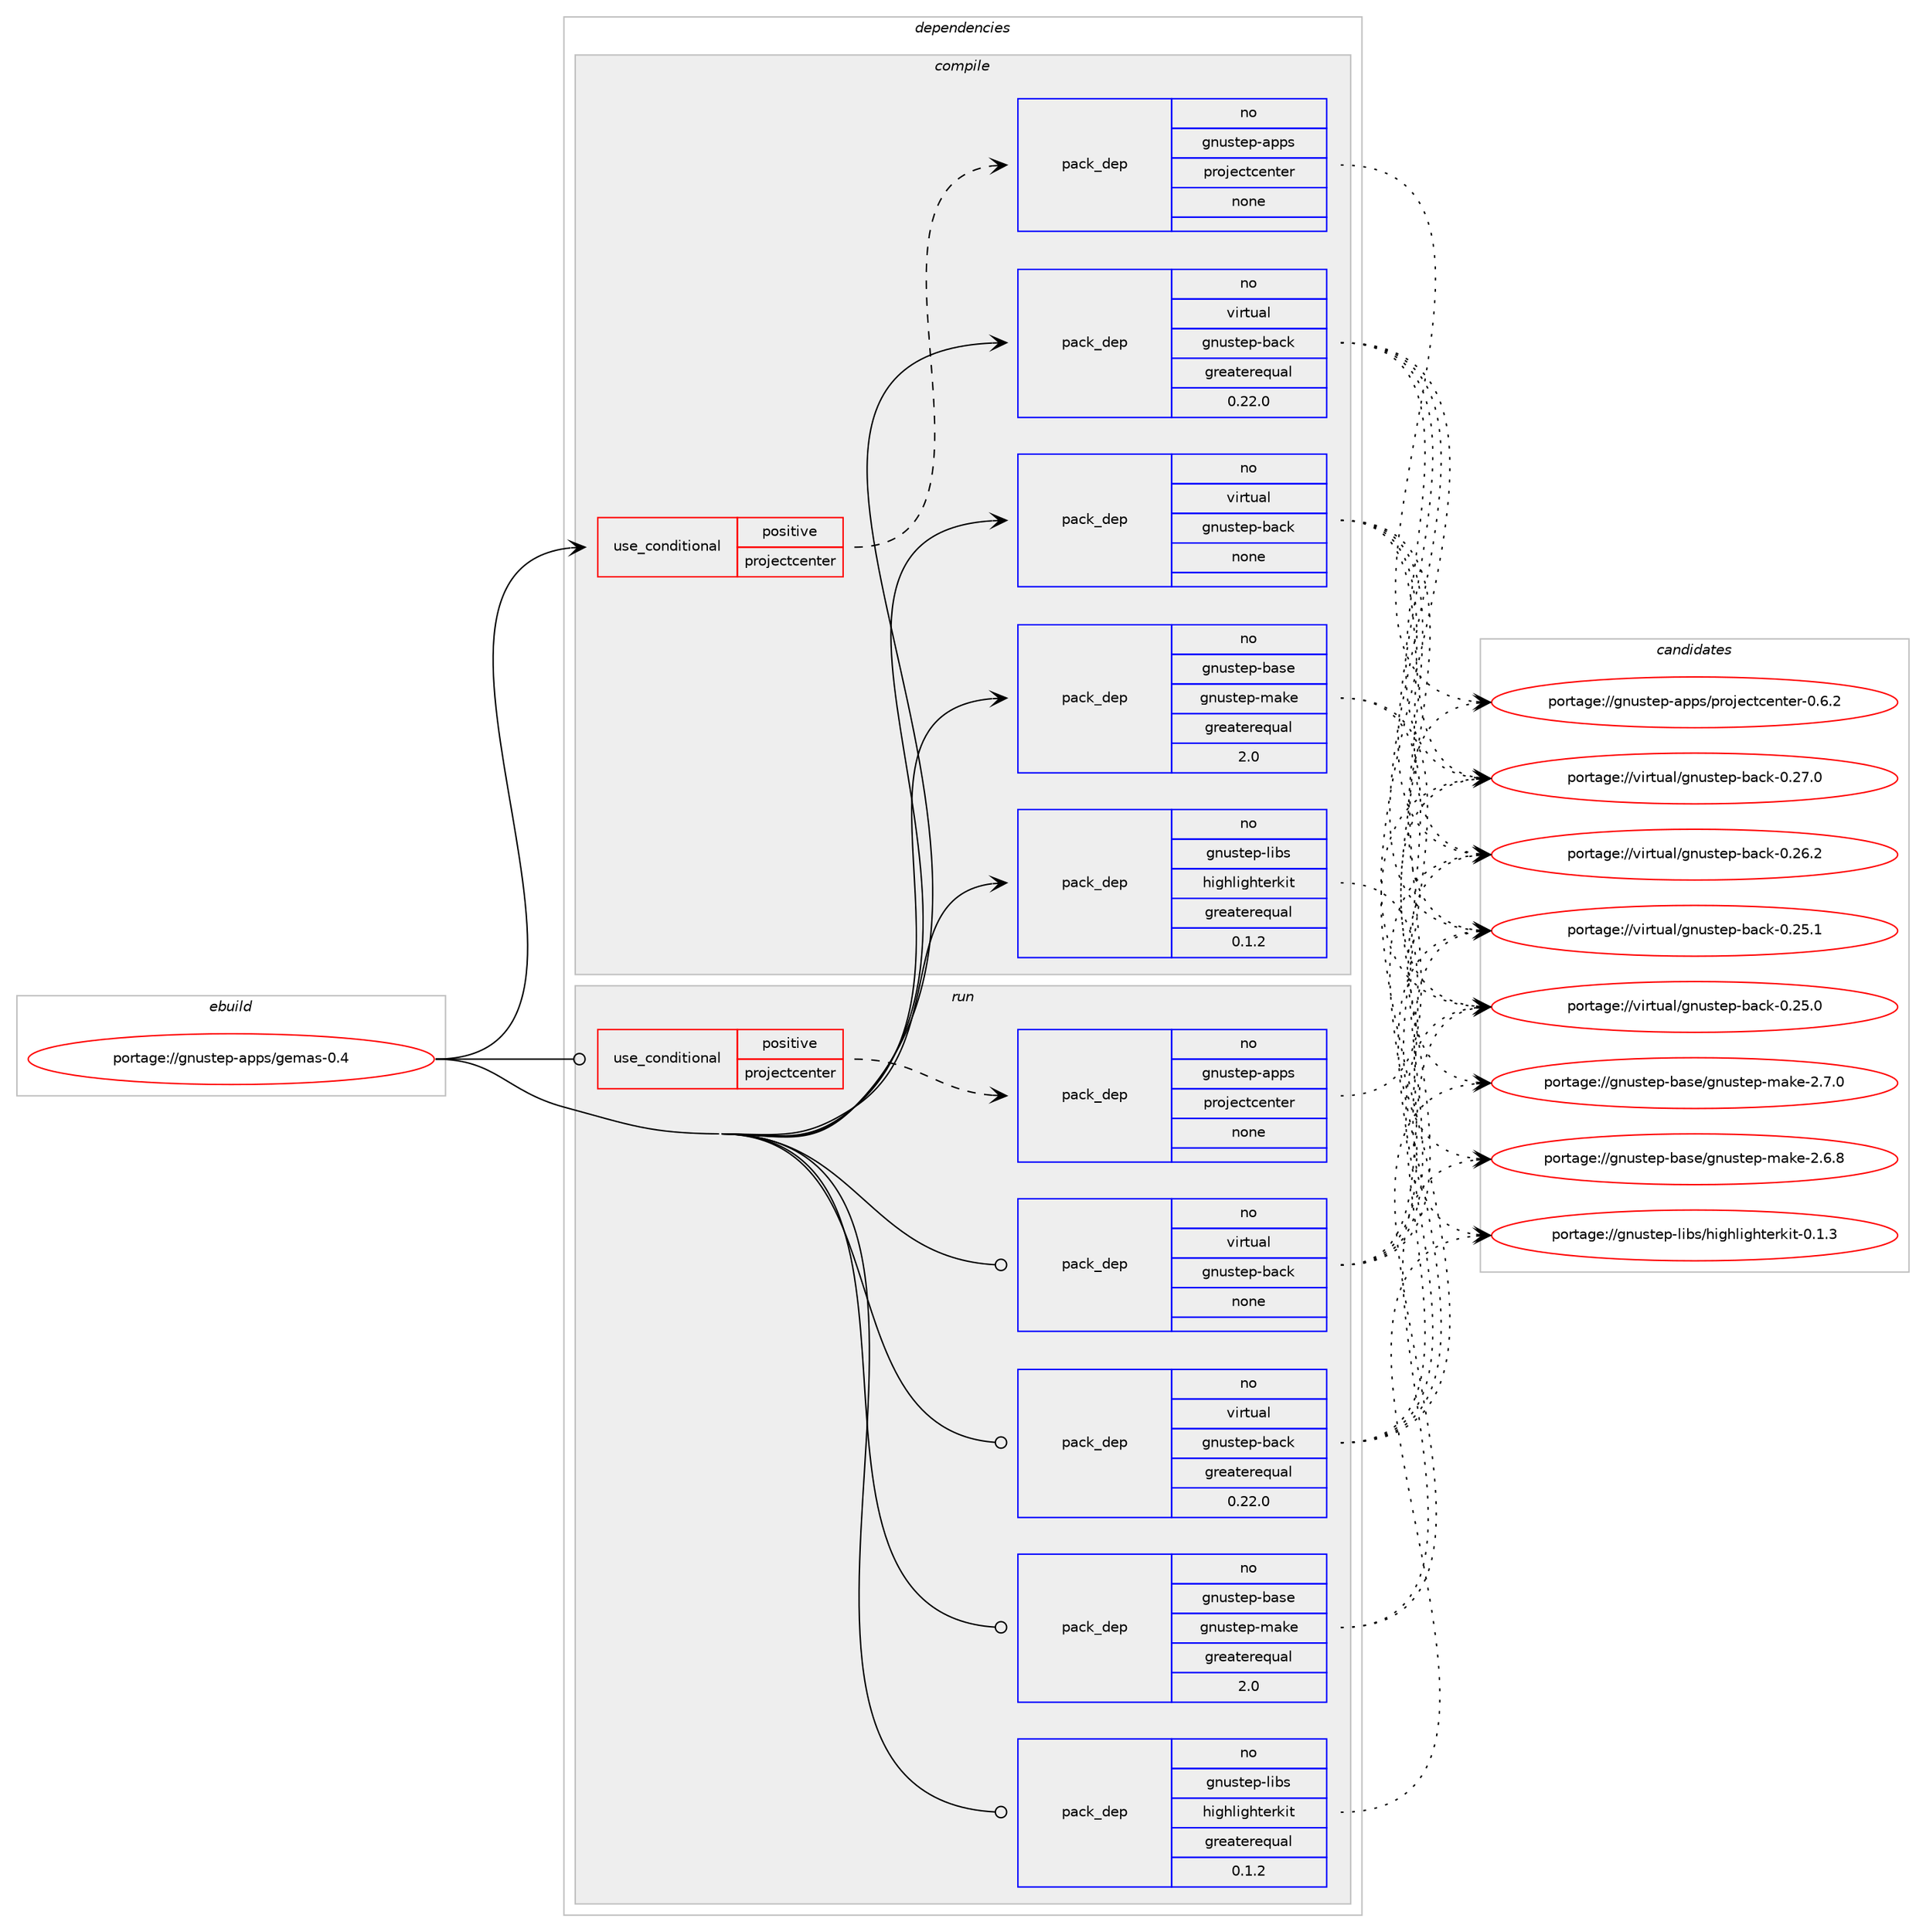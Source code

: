 digraph prolog {

# *************
# Graph options
# *************

newrank=true;
concentrate=true;
compound=true;
graph [rankdir=LR,fontname=Helvetica,fontsize=10,ranksep=1.5];#, ranksep=2.5, nodesep=0.2];
edge  [arrowhead=vee];
node  [fontname=Helvetica,fontsize=10];

# **********
# The ebuild
# **********

subgraph cluster_leftcol {
color=gray;
label=<<i>ebuild</i>>;
id [label="portage://gnustep-apps/gemas-0.4", color=red, width=4, href="../gnustep-apps/gemas-0.4.svg"];
}

# ****************
# The dependencies
# ****************

subgraph cluster_midcol {
color=gray;
label=<<i>dependencies</i>>;
subgraph cluster_compile {
fillcolor="#eeeeee";
style=filled;
label=<<i>compile</i>>;
subgraph cond57469 {
dependency273220 [label=<<TABLE BORDER="0" CELLBORDER="1" CELLSPACING="0" CELLPADDING="4"><TR><TD ROWSPAN="3" CELLPADDING="10">use_conditional</TD></TR><TR><TD>positive</TD></TR><TR><TD>projectcenter</TD></TR></TABLE>>, shape=none, color=red];
subgraph pack211460 {
dependency273221 [label=<<TABLE BORDER="0" CELLBORDER="1" CELLSPACING="0" CELLPADDING="4" WIDTH="220"><TR><TD ROWSPAN="6" CELLPADDING="30">pack_dep</TD></TR><TR><TD WIDTH="110">no</TD></TR><TR><TD>gnustep-apps</TD></TR><TR><TD>projectcenter</TD></TR><TR><TD>none</TD></TR><TR><TD></TD></TR></TABLE>>, shape=none, color=blue];
}
dependency273220:e -> dependency273221:w [weight=20,style="dashed",arrowhead="vee"];
}
id:e -> dependency273220:w [weight=20,style="solid",arrowhead="vee"];
subgraph pack211461 {
dependency273222 [label=<<TABLE BORDER="0" CELLBORDER="1" CELLSPACING="0" CELLPADDING="4" WIDTH="220"><TR><TD ROWSPAN="6" CELLPADDING="30">pack_dep</TD></TR><TR><TD WIDTH="110">no</TD></TR><TR><TD>gnustep-base</TD></TR><TR><TD>gnustep-make</TD></TR><TR><TD>greaterequal</TD></TR><TR><TD>2.0</TD></TR></TABLE>>, shape=none, color=blue];
}
id:e -> dependency273222:w [weight=20,style="solid",arrowhead="vee"];
subgraph pack211462 {
dependency273223 [label=<<TABLE BORDER="0" CELLBORDER="1" CELLSPACING="0" CELLPADDING="4" WIDTH="220"><TR><TD ROWSPAN="6" CELLPADDING="30">pack_dep</TD></TR><TR><TD WIDTH="110">no</TD></TR><TR><TD>gnustep-libs</TD></TR><TR><TD>highlighterkit</TD></TR><TR><TD>greaterequal</TD></TR><TR><TD>0.1.2</TD></TR></TABLE>>, shape=none, color=blue];
}
id:e -> dependency273223:w [weight=20,style="solid",arrowhead="vee"];
subgraph pack211463 {
dependency273224 [label=<<TABLE BORDER="0" CELLBORDER="1" CELLSPACING="0" CELLPADDING="4" WIDTH="220"><TR><TD ROWSPAN="6" CELLPADDING="30">pack_dep</TD></TR><TR><TD WIDTH="110">no</TD></TR><TR><TD>virtual</TD></TR><TR><TD>gnustep-back</TD></TR><TR><TD>greaterequal</TD></TR><TR><TD>0.22.0</TD></TR></TABLE>>, shape=none, color=blue];
}
id:e -> dependency273224:w [weight=20,style="solid",arrowhead="vee"];
subgraph pack211464 {
dependency273225 [label=<<TABLE BORDER="0" CELLBORDER="1" CELLSPACING="0" CELLPADDING="4" WIDTH="220"><TR><TD ROWSPAN="6" CELLPADDING="30">pack_dep</TD></TR><TR><TD WIDTH="110">no</TD></TR><TR><TD>virtual</TD></TR><TR><TD>gnustep-back</TD></TR><TR><TD>none</TD></TR><TR><TD></TD></TR></TABLE>>, shape=none, color=blue];
}
id:e -> dependency273225:w [weight=20,style="solid",arrowhead="vee"];
}
subgraph cluster_compileandrun {
fillcolor="#eeeeee";
style=filled;
label=<<i>compile and run</i>>;
}
subgraph cluster_run {
fillcolor="#eeeeee";
style=filled;
label=<<i>run</i>>;
subgraph cond57470 {
dependency273226 [label=<<TABLE BORDER="0" CELLBORDER="1" CELLSPACING="0" CELLPADDING="4"><TR><TD ROWSPAN="3" CELLPADDING="10">use_conditional</TD></TR><TR><TD>positive</TD></TR><TR><TD>projectcenter</TD></TR></TABLE>>, shape=none, color=red];
subgraph pack211465 {
dependency273227 [label=<<TABLE BORDER="0" CELLBORDER="1" CELLSPACING="0" CELLPADDING="4" WIDTH="220"><TR><TD ROWSPAN="6" CELLPADDING="30">pack_dep</TD></TR><TR><TD WIDTH="110">no</TD></TR><TR><TD>gnustep-apps</TD></TR><TR><TD>projectcenter</TD></TR><TR><TD>none</TD></TR><TR><TD></TD></TR></TABLE>>, shape=none, color=blue];
}
dependency273226:e -> dependency273227:w [weight=20,style="dashed",arrowhead="vee"];
}
id:e -> dependency273226:w [weight=20,style="solid",arrowhead="odot"];
subgraph pack211466 {
dependency273228 [label=<<TABLE BORDER="0" CELLBORDER="1" CELLSPACING="0" CELLPADDING="4" WIDTH="220"><TR><TD ROWSPAN="6" CELLPADDING="30">pack_dep</TD></TR><TR><TD WIDTH="110">no</TD></TR><TR><TD>gnustep-base</TD></TR><TR><TD>gnustep-make</TD></TR><TR><TD>greaterequal</TD></TR><TR><TD>2.0</TD></TR></TABLE>>, shape=none, color=blue];
}
id:e -> dependency273228:w [weight=20,style="solid",arrowhead="odot"];
subgraph pack211467 {
dependency273229 [label=<<TABLE BORDER="0" CELLBORDER="1" CELLSPACING="0" CELLPADDING="4" WIDTH="220"><TR><TD ROWSPAN="6" CELLPADDING="30">pack_dep</TD></TR><TR><TD WIDTH="110">no</TD></TR><TR><TD>gnustep-libs</TD></TR><TR><TD>highlighterkit</TD></TR><TR><TD>greaterequal</TD></TR><TR><TD>0.1.2</TD></TR></TABLE>>, shape=none, color=blue];
}
id:e -> dependency273229:w [weight=20,style="solid",arrowhead="odot"];
subgraph pack211468 {
dependency273230 [label=<<TABLE BORDER="0" CELLBORDER="1" CELLSPACING="0" CELLPADDING="4" WIDTH="220"><TR><TD ROWSPAN="6" CELLPADDING="30">pack_dep</TD></TR><TR><TD WIDTH="110">no</TD></TR><TR><TD>virtual</TD></TR><TR><TD>gnustep-back</TD></TR><TR><TD>greaterequal</TD></TR><TR><TD>0.22.0</TD></TR></TABLE>>, shape=none, color=blue];
}
id:e -> dependency273230:w [weight=20,style="solid",arrowhead="odot"];
subgraph pack211469 {
dependency273231 [label=<<TABLE BORDER="0" CELLBORDER="1" CELLSPACING="0" CELLPADDING="4" WIDTH="220"><TR><TD ROWSPAN="6" CELLPADDING="30">pack_dep</TD></TR><TR><TD WIDTH="110">no</TD></TR><TR><TD>virtual</TD></TR><TR><TD>gnustep-back</TD></TR><TR><TD>none</TD></TR><TR><TD></TD></TR></TABLE>>, shape=none, color=blue];
}
id:e -> dependency273231:w [weight=20,style="solid",arrowhead="odot"];
}
}

# **************
# The candidates
# **************

subgraph cluster_choices {
rank=same;
color=gray;
label=<<i>candidates</i>>;

subgraph choice211460 {
color=black;
nodesep=1;
choice1031101171151161011124597112112115471121141111061019911699101110116101114454846544650 [label="portage://gnustep-apps/projectcenter-0.6.2", color=red, width=4,href="../gnustep-apps/projectcenter-0.6.2.svg"];
dependency273221:e -> choice1031101171151161011124597112112115471121141111061019911699101110116101114454846544650:w [style=dotted,weight="100"];
}
subgraph choice211461 {
color=black;
nodesep=1;
choice103110117115116101112459897115101471031101171151161011124510997107101455046554648 [label="portage://gnustep-base/gnustep-make-2.7.0", color=red, width=4,href="../gnustep-base/gnustep-make-2.7.0.svg"];
choice103110117115116101112459897115101471031101171151161011124510997107101455046544656 [label="portage://gnustep-base/gnustep-make-2.6.8", color=red, width=4,href="../gnustep-base/gnustep-make-2.6.8.svg"];
dependency273222:e -> choice103110117115116101112459897115101471031101171151161011124510997107101455046554648:w [style=dotted,weight="100"];
dependency273222:e -> choice103110117115116101112459897115101471031101171151161011124510997107101455046544656:w [style=dotted,weight="100"];
}
subgraph choice211462 {
color=black;
nodesep=1;
choice103110117115116101112451081059811547104105103104108105103104116101114107105116454846494651 [label="portage://gnustep-libs/highlighterkit-0.1.3", color=red, width=4,href="../gnustep-libs/highlighterkit-0.1.3.svg"];
dependency273223:e -> choice103110117115116101112451081059811547104105103104108105103104116101114107105116454846494651:w [style=dotted,weight="100"];
}
subgraph choice211463 {
color=black;
nodesep=1;
choice11810511411611797108471031101171151161011124598979910745484650554648 [label="portage://virtual/gnustep-back-0.27.0", color=red, width=4,href="../virtual/gnustep-back-0.27.0.svg"];
choice11810511411611797108471031101171151161011124598979910745484650544650 [label="portage://virtual/gnustep-back-0.26.2", color=red, width=4,href="../virtual/gnustep-back-0.26.2.svg"];
choice11810511411611797108471031101171151161011124598979910745484650534649 [label="portage://virtual/gnustep-back-0.25.1", color=red, width=4,href="../virtual/gnustep-back-0.25.1.svg"];
choice11810511411611797108471031101171151161011124598979910745484650534648 [label="portage://virtual/gnustep-back-0.25.0", color=red, width=4,href="../virtual/gnustep-back-0.25.0.svg"];
dependency273224:e -> choice11810511411611797108471031101171151161011124598979910745484650554648:w [style=dotted,weight="100"];
dependency273224:e -> choice11810511411611797108471031101171151161011124598979910745484650544650:w [style=dotted,weight="100"];
dependency273224:e -> choice11810511411611797108471031101171151161011124598979910745484650534649:w [style=dotted,weight="100"];
dependency273224:e -> choice11810511411611797108471031101171151161011124598979910745484650534648:w [style=dotted,weight="100"];
}
subgraph choice211464 {
color=black;
nodesep=1;
choice11810511411611797108471031101171151161011124598979910745484650554648 [label="portage://virtual/gnustep-back-0.27.0", color=red, width=4,href="../virtual/gnustep-back-0.27.0.svg"];
choice11810511411611797108471031101171151161011124598979910745484650544650 [label="portage://virtual/gnustep-back-0.26.2", color=red, width=4,href="../virtual/gnustep-back-0.26.2.svg"];
choice11810511411611797108471031101171151161011124598979910745484650534649 [label="portage://virtual/gnustep-back-0.25.1", color=red, width=4,href="../virtual/gnustep-back-0.25.1.svg"];
choice11810511411611797108471031101171151161011124598979910745484650534648 [label="portage://virtual/gnustep-back-0.25.0", color=red, width=4,href="../virtual/gnustep-back-0.25.0.svg"];
dependency273225:e -> choice11810511411611797108471031101171151161011124598979910745484650554648:w [style=dotted,weight="100"];
dependency273225:e -> choice11810511411611797108471031101171151161011124598979910745484650544650:w [style=dotted,weight="100"];
dependency273225:e -> choice11810511411611797108471031101171151161011124598979910745484650534649:w [style=dotted,weight="100"];
dependency273225:e -> choice11810511411611797108471031101171151161011124598979910745484650534648:w [style=dotted,weight="100"];
}
subgraph choice211465 {
color=black;
nodesep=1;
choice1031101171151161011124597112112115471121141111061019911699101110116101114454846544650 [label="portage://gnustep-apps/projectcenter-0.6.2", color=red, width=4,href="../gnustep-apps/projectcenter-0.6.2.svg"];
dependency273227:e -> choice1031101171151161011124597112112115471121141111061019911699101110116101114454846544650:w [style=dotted,weight="100"];
}
subgraph choice211466 {
color=black;
nodesep=1;
choice103110117115116101112459897115101471031101171151161011124510997107101455046554648 [label="portage://gnustep-base/gnustep-make-2.7.0", color=red, width=4,href="../gnustep-base/gnustep-make-2.7.0.svg"];
choice103110117115116101112459897115101471031101171151161011124510997107101455046544656 [label="portage://gnustep-base/gnustep-make-2.6.8", color=red, width=4,href="../gnustep-base/gnustep-make-2.6.8.svg"];
dependency273228:e -> choice103110117115116101112459897115101471031101171151161011124510997107101455046554648:w [style=dotted,weight="100"];
dependency273228:e -> choice103110117115116101112459897115101471031101171151161011124510997107101455046544656:w [style=dotted,weight="100"];
}
subgraph choice211467 {
color=black;
nodesep=1;
choice103110117115116101112451081059811547104105103104108105103104116101114107105116454846494651 [label="portage://gnustep-libs/highlighterkit-0.1.3", color=red, width=4,href="../gnustep-libs/highlighterkit-0.1.3.svg"];
dependency273229:e -> choice103110117115116101112451081059811547104105103104108105103104116101114107105116454846494651:w [style=dotted,weight="100"];
}
subgraph choice211468 {
color=black;
nodesep=1;
choice11810511411611797108471031101171151161011124598979910745484650554648 [label="portage://virtual/gnustep-back-0.27.0", color=red, width=4,href="../virtual/gnustep-back-0.27.0.svg"];
choice11810511411611797108471031101171151161011124598979910745484650544650 [label="portage://virtual/gnustep-back-0.26.2", color=red, width=4,href="../virtual/gnustep-back-0.26.2.svg"];
choice11810511411611797108471031101171151161011124598979910745484650534649 [label="portage://virtual/gnustep-back-0.25.1", color=red, width=4,href="../virtual/gnustep-back-0.25.1.svg"];
choice11810511411611797108471031101171151161011124598979910745484650534648 [label="portage://virtual/gnustep-back-0.25.0", color=red, width=4,href="../virtual/gnustep-back-0.25.0.svg"];
dependency273230:e -> choice11810511411611797108471031101171151161011124598979910745484650554648:w [style=dotted,weight="100"];
dependency273230:e -> choice11810511411611797108471031101171151161011124598979910745484650544650:w [style=dotted,weight="100"];
dependency273230:e -> choice11810511411611797108471031101171151161011124598979910745484650534649:w [style=dotted,weight="100"];
dependency273230:e -> choice11810511411611797108471031101171151161011124598979910745484650534648:w [style=dotted,weight="100"];
}
subgraph choice211469 {
color=black;
nodesep=1;
choice11810511411611797108471031101171151161011124598979910745484650554648 [label="portage://virtual/gnustep-back-0.27.0", color=red, width=4,href="../virtual/gnustep-back-0.27.0.svg"];
choice11810511411611797108471031101171151161011124598979910745484650544650 [label="portage://virtual/gnustep-back-0.26.2", color=red, width=4,href="../virtual/gnustep-back-0.26.2.svg"];
choice11810511411611797108471031101171151161011124598979910745484650534649 [label="portage://virtual/gnustep-back-0.25.1", color=red, width=4,href="../virtual/gnustep-back-0.25.1.svg"];
choice11810511411611797108471031101171151161011124598979910745484650534648 [label="portage://virtual/gnustep-back-0.25.0", color=red, width=4,href="../virtual/gnustep-back-0.25.0.svg"];
dependency273231:e -> choice11810511411611797108471031101171151161011124598979910745484650554648:w [style=dotted,weight="100"];
dependency273231:e -> choice11810511411611797108471031101171151161011124598979910745484650544650:w [style=dotted,weight="100"];
dependency273231:e -> choice11810511411611797108471031101171151161011124598979910745484650534649:w [style=dotted,weight="100"];
dependency273231:e -> choice11810511411611797108471031101171151161011124598979910745484650534648:w [style=dotted,weight="100"];
}
}

}
